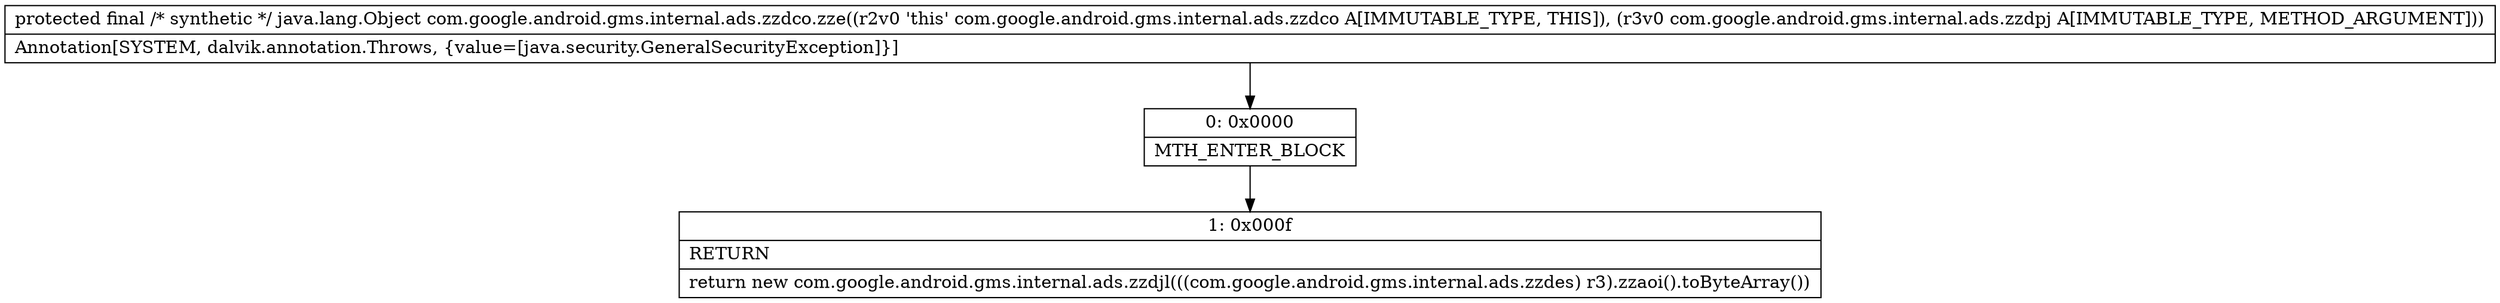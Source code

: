digraph "CFG forcom.google.android.gms.internal.ads.zzdco.zze(Lcom\/google\/android\/gms\/internal\/ads\/zzdpj;)Ljava\/lang\/Object;" {
Node_0 [shape=record,label="{0\:\ 0x0000|MTH_ENTER_BLOCK\l}"];
Node_1 [shape=record,label="{1\:\ 0x000f|RETURN\l|return new com.google.android.gms.internal.ads.zzdjl(((com.google.android.gms.internal.ads.zzdes) r3).zzaoi().toByteArray())\l}"];
MethodNode[shape=record,label="{protected final \/* synthetic *\/ java.lang.Object com.google.android.gms.internal.ads.zzdco.zze((r2v0 'this' com.google.android.gms.internal.ads.zzdco A[IMMUTABLE_TYPE, THIS]), (r3v0 com.google.android.gms.internal.ads.zzdpj A[IMMUTABLE_TYPE, METHOD_ARGUMENT]))  | Annotation[SYSTEM, dalvik.annotation.Throws, \{value=[java.security.GeneralSecurityException]\}]\l}"];
MethodNode -> Node_0;
Node_0 -> Node_1;
}

